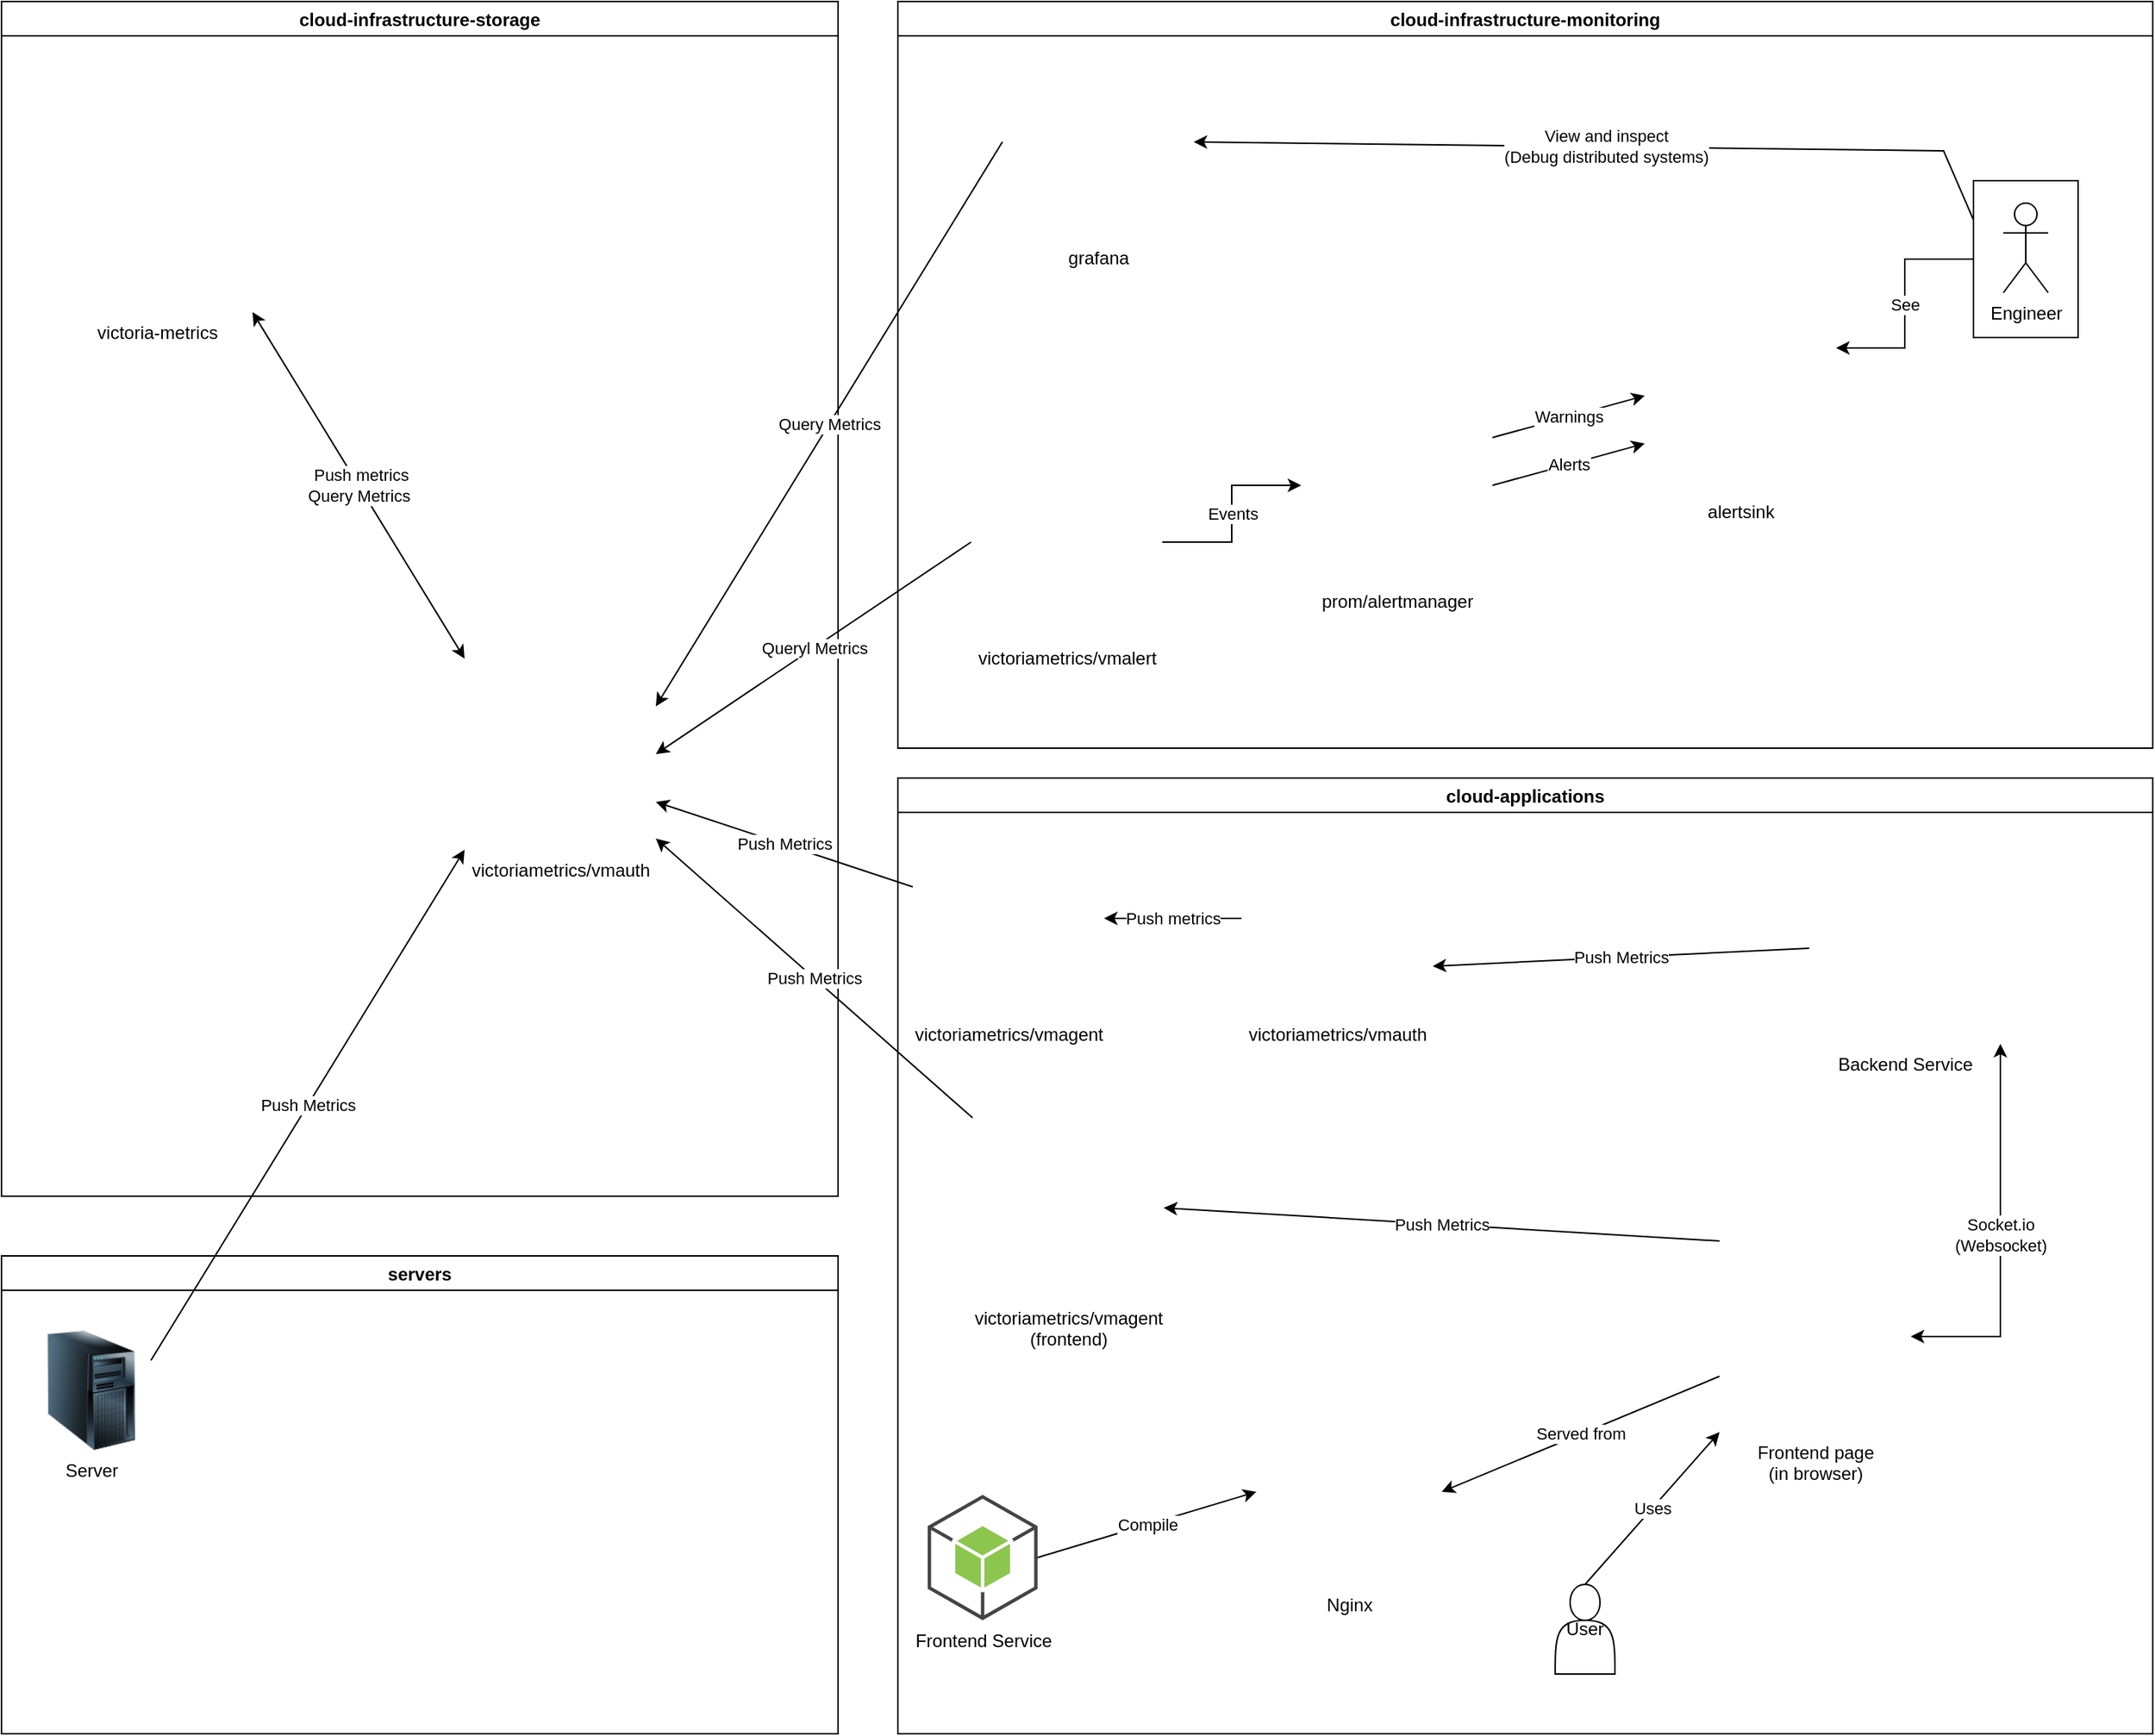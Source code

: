 <mxfile version="20.3.0" type="device"><diagram id="92SBpQTzjibv6ayXNiNW" name="Page-1"><mxGraphModel dx="1422" dy="861" grid="1" gridSize="10" guides="1" tooltips="1" connect="1" arrows="1" fold="1" page="1" pageScale="1" pageWidth="827" pageHeight="1169" math="0" shadow="0"><root><mxCell id="0"/><mxCell id="1" parent="0"/><mxCell id="h9Q-QWtB2pq_44gZU6Tq-1" value="cloud-applications" style="swimlane;" parent="1" vertex="1"><mxGeometry x="640" y="520" width="840" height="640" as="geometry"/></mxCell><mxCell id="h9Q-QWtB2pq_44gZU6Tq-44" value="Backend Service" style="shape=image;html=1;verticalAlign=top;verticalLabelPosition=bottom;labelBackgroundColor=#ffffff;imageAspect=0;aspect=fixed;image=https://cdn1.iconfinder.com/data/icons/social-media-2106/24/social_media_social_media_logo_docker-128.png" parent="h9Q-QWtB2pq_44gZU6Tq-1" vertex="1"><mxGeometry x="610" y="50" width="128" height="128" as="geometry"/></mxCell><mxCell id="h9Q-QWtB2pq_44gZU6Tq-46" value="victoriametrics/vmauth" style="shape=image;html=1;verticalAlign=top;verticalLabelPosition=bottom;labelBackgroundColor=#ffffff;imageAspect=0;aspect=fixed;image=https://cdn0.iconfinder.com/data/icons/social-media-2104/24/social_media_social_media_logo_docker-128.png" parent="h9Q-QWtB2pq_44gZU6Tq-1" vertex="1"><mxGeometry x="230" y="30" width="128" height="128" as="geometry"/></mxCell><mxCell id="h9Q-QWtB2pq_44gZU6Tq-48" value="Push Metrics" style="endArrow=classic;html=1;rounded=0;exitX=0;exitY=0.5;exitDx=0;exitDy=0;entryX=1;entryY=0.75;entryDx=0;entryDy=0;" parent="h9Q-QWtB2pq_44gZU6Tq-1" source="h9Q-QWtB2pq_44gZU6Tq-44" target="h9Q-QWtB2pq_44gZU6Tq-46" edge="1"><mxGeometry width="50" height="50" relative="1" as="geometry"><mxPoint x="340" y="320" as="sourcePoint"/><mxPoint x="540" y="150" as="targetPoint"/><Array as="points"/></mxGeometry></mxCell><mxCell id="h9Q-QWtB2pq_44gZU6Tq-49" value="Nginx" style="shape=image;html=1;verticalAlign=top;verticalLabelPosition=bottom;labelBackgroundColor=#ffffff;imageAspect=0;aspect=fixed;image=https://cdn0.iconfinder.com/data/icons/social-media-2104/24/social_media_social_media_logo_docker-128.png" parent="h9Q-QWtB2pq_44gZU6Tq-1" vertex="1"><mxGeometry x="240" y="416" width="124" height="124" as="geometry"/></mxCell><mxCell id="h9Q-QWtB2pq_44gZU6Tq-51" value="Compile" style="endArrow=classic;html=1;rounded=0;entryX=0;entryY=0.5;entryDx=0;entryDy=0;exitX=1;exitY=0.5;exitDx=0;exitDy=0;exitPerimeter=0;" parent="h9Q-QWtB2pq_44gZU6Tq-1" source="h9Q-QWtB2pq_44gZU6Tq-52" target="h9Q-QWtB2pq_44gZU6Tq-49" edge="1"><mxGeometry width="50" height="50" relative="1" as="geometry"><mxPoint x="200" y="260" as="sourcePoint"/><mxPoint x="250" y="210" as="targetPoint"/></mxGeometry></mxCell><mxCell id="h9Q-QWtB2pq_44gZU6Tq-52" value="&lt;span style=&quot;background-color: rgb(255, 255, 255);&quot;&gt;Frontend Service&lt;/span&gt;" style="outlineConnect=0;dashed=0;verticalLabelPosition=bottom;verticalAlign=top;align=center;html=1;shape=mxgraph.aws3.android;fillColor=#8CC64F;gradientColor=none;" parent="h9Q-QWtB2pq_44gZU6Tq-1" vertex="1"><mxGeometry x="20" y="480" width="73.5" height="84" as="geometry"/></mxCell><mxCell id="h9Q-QWtB2pq_44gZU6Tq-57" value="Socket.io&lt;br&gt;(Websocket)" style="edgeStyle=orthogonalEdgeStyle;rounded=0;orthogonalLoop=1;jettySize=auto;html=1;endArrow=classic;endFill=1;entryX=1;entryY=1;entryDx=0;entryDy=0;strokeColor=default;startArrow=classic;startFill=1;" parent="h9Q-QWtB2pq_44gZU6Tq-1" source="h9Q-QWtB2pq_44gZU6Tq-53" target="h9Q-QWtB2pq_44gZU6Tq-44" edge="1"><mxGeometry relative="1" as="geometry"><mxPoint x="422" y="284" as="targetPoint"/><Array as="points"><mxPoint x="738" y="374"/></Array></mxGeometry></mxCell><mxCell id="h9Q-QWtB2pq_44gZU6Tq-53" value="Frontend page&lt;br&gt;(in browser)" style="shape=image;html=1;verticalAlign=top;verticalLabelPosition=bottom;labelBackgroundColor=#ffffff;imageAspect=0;aspect=fixed;image=https://cdn4.iconfinder.com/data/icons/online-marketing-hand-drawn-vol-4/52/web__globe__data__technology__list__menu__webpage-128.png" parent="h9Q-QWtB2pq_44gZU6Tq-1" vertex="1"><mxGeometry x="550" y="310" width="128" height="128" as="geometry"/></mxCell><mxCell id="h9Q-QWtB2pq_44gZU6Tq-54" value="Served from" style="endArrow=classic;html=1;rounded=0;entryX=1;entryY=0.5;entryDx=0;entryDy=0;" parent="h9Q-QWtB2pq_44gZU6Tq-1" source="h9Q-QWtB2pq_44gZU6Tq-53" target="h9Q-QWtB2pq_44gZU6Tq-49" edge="1"><mxGeometry width="50" height="50" relative="1" as="geometry"><mxPoint x="160" y="190" as="sourcePoint"/><mxPoint x="210" y="140" as="targetPoint"/><Array as="points"/></mxGeometry></mxCell><mxCell id="h9Q-QWtB2pq_44gZU6Tq-55" value="Push Metrics" style="endArrow=classic;html=1;rounded=0;exitX=0;exitY=0;exitDx=0;exitDy=0;" parent="h9Q-QWtB2pq_44gZU6Tq-1" source="h9Q-QWtB2pq_44gZU6Tq-53" target="fVPIzBJgp_zjE1oveE9l-2" edge="1"><mxGeometry width="50" height="50" relative="1" as="geometry"><mxPoint x="330" y="270" as="sourcePoint"/><mxPoint x="380" y="220" as="targetPoint"/></mxGeometry></mxCell><mxCell id="h9Q-QWtB2pq_44gZU6Tq-63" value="User" style="shape=actor;whiteSpace=wrap;html=1;" parent="h9Q-QWtB2pq_44gZU6Tq-1" vertex="1"><mxGeometry x="440" y="540" width="40" height="60" as="geometry"/></mxCell><mxCell id="h9Q-QWtB2pq_44gZU6Tq-65" value="Uses" style="endArrow=classic;html=1;rounded=0;strokeColor=default;entryX=0;entryY=1;entryDx=0;entryDy=0;exitX=0.5;exitY=0;exitDx=0;exitDy=0;" parent="h9Q-QWtB2pq_44gZU6Tq-1" source="h9Q-QWtB2pq_44gZU6Tq-63" target="h9Q-QWtB2pq_44gZU6Tq-53" edge="1"><mxGeometry width="50" height="50" relative="1" as="geometry"><mxPoint x="380" y="540" as="sourcePoint"/><mxPoint x="430" y="490" as="targetPoint"/></mxGeometry></mxCell><mxCell id="p3U8EqqHj6WfiFJQHVGO-1" value="victoriametrics/vmagent" style="shape=image;html=1;verticalAlign=top;verticalLabelPosition=bottom;labelBackgroundColor=#ffffff;imageAspect=0;aspect=fixed;image=https://cdn0.iconfinder.com/data/icons/social-media-2104/24/social_media_social_media_logo_docker-128.png" parent="h9Q-QWtB2pq_44gZU6Tq-1" vertex="1"><mxGeometry x="10" y="30" width="128" height="128" as="geometry"/></mxCell><mxCell id="h9Q-QWtB2pq_44gZU6Tq-47" value="Push metrics" style="endArrow=classic;html=1;rounded=0;exitX=0;exitY=0.5;exitDx=0;exitDy=0;" parent="h9Q-QWtB2pq_44gZU6Tq-1" source="h9Q-QWtB2pq_44gZU6Tq-46" target="p3U8EqqHj6WfiFJQHVGO-1" edge="1"><mxGeometry width="50" height="50" relative="1" as="geometry"><mxPoint x="-200" y="10" as="sourcePoint"/><mxPoint x="-150" y="-40" as="targetPoint"/><Array as="points"/></mxGeometry></mxCell><mxCell id="fVPIzBJgp_zjE1oveE9l-2" value="victoriametrics/vmagent&lt;br&gt;(frontend)" style="shape=image;html=1;verticalAlign=top;verticalLabelPosition=bottom;labelBackgroundColor=#ffffff;imageAspect=0;aspect=fixed;image=https://cdn0.iconfinder.com/data/icons/social-media-2104/24/social_media_social_media_logo_docker-128.png" parent="h9Q-QWtB2pq_44gZU6Tq-1" vertex="1"><mxGeometry x="50" y="220" width="128" height="128" as="geometry"/></mxCell><mxCell id="h9Q-QWtB2pq_44gZU6Tq-2" value="cloud-infrastructure-monitoring" style="swimlane;" parent="1" vertex="1"><mxGeometry x="640" width="840" height="500" as="geometry"/></mxCell><mxCell id="h9Q-QWtB2pq_44gZU6Tq-18" value="victoriametrics/vmalert" style="shape=image;html=1;verticalAlign=top;verticalLabelPosition=bottom;labelBackgroundColor=#ffffff;imageAspect=0;aspect=fixed;image=https://cdn0.iconfinder.com/data/icons/social-media-2104/24/social_media_social_media_logo_docker-128.png" parent="h9Q-QWtB2pq_44gZU6Tq-2" vertex="1"><mxGeometry x="49" y="298" width="128" height="128" as="geometry"/></mxCell><mxCell id="h9Q-QWtB2pq_44gZU6Tq-20" value="prom/alertmanager" style="shape=image;html=1;verticalAlign=top;verticalLabelPosition=bottom;labelBackgroundColor=#ffffff;imageAspect=0;aspect=fixed;image=https://cdn0.iconfinder.com/data/icons/social-media-2104/24/social_media_social_media_logo_docker-128.png" parent="h9Q-QWtB2pq_44gZU6Tq-2" vertex="1"><mxGeometry x="270" y="260" width="128" height="128" as="geometry"/></mxCell><mxCell id="h9Q-QWtB2pq_44gZU6Tq-16" value="Events" style="edgeStyle=orthogonalEdgeStyle;rounded=0;orthogonalLoop=1;jettySize=auto;html=1;endArrow=classic;endFill=1;exitX=1;exitY=0.5;exitDx=0;exitDy=0;entryX=0;entryY=0.5;entryDx=0;entryDy=0;" parent="h9Q-QWtB2pq_44gZU6Tq-2" source="h9Q-QWtB2pq_44gZU6Tq-18" target="h9Q-QWtB2pq_44gZU6Tq-20" edge="1"><mxGeometry relative="1" as="geometry"><mxPoint x="200" y="320" as="sourcePoint"/><mxPoint x="242" y="274" as="targetPoint"/></mxGeometry></mxCell><mxCell id="h9Q-QWtB2pq_44gZU6Tq-21" value="grafana" style="shape=image;html=1;verticalAlign=top;verticalLabelPosition=bottom;labelBackgroundColor=#ffffff;imageAspect=0;aspect=fixed;image=https://cdn0.iconfinder.com/data/icons/social-media-2104/24/social_media_social_media_logo_docker-128.png" parent="h9Q-QWtB2pq_44gZU6Tq-2" vertex="1"><mxGeometry x="70" y="30" width="128" height="128" as="geometry"/></mxCell><mxCell id="h9Q-QWtB2pq_44gZU6Tq-27" value="Alerts" style="endArrow=classic;html=1;rounded=0;exitX=1;exitY=0.5;exitDx=0;exitDy=0;entryX=0;entryY=0.75;entryDx=0;entryDy=0;" parent="h9Q-QWtB2pq_44gZU6Tq-2" source="h9Q-QWtB2pq_44gZU6Tq-20" target="I9llCY08eDA8X1P5yvDg-1" edge="1"><mxGeometry width="50" height="50" relative="1" as="geometry"><mxPoint x="420" y="570" as="sourcePoint"/><mxPoint x="530" y="333.89" as="targetPoint"/></mxGeometry></mxCell><mxCell id="h9Q-QWtB2pq_44gZU6Tq-28" value="Warnings" style="endArrow=classic;html=1;rounded=0;exitX=1;exitY=0.25;exitDx=0;exitDy=0;entryX=0;entryY=0.5;entryDx=0;entryDy=0;" parent="h9Q-QWtB2pq_44gZU6Tq-2" source="h9Q-QWtB2pq_44gZU6Tq-20" target="I9llCY08eDA8X1P5yvDg-1" edge="1"><mxGeometry width="50" height="50" relative="1" as="geometry"><mxPoint x="358" y="244" as="sourcePoint"/><mxPoint x="524" y="212.5" as="targetPoint"/></mxGeometry></mxCell><mxCell id="h9Q-QWtB2pq_44gZU6Tq-32" value="See" style="edgeStyle=orthogonalEdgeStyle;rounded=0;orthogonalLoop=1;jettySize=auto;html=1;endArrow=classic;endFill=1;exitX=0;exitY=0.5;exitDx=0;exitDy=0;entryX=1;entryY=0.25;entryDx=0;entryDy=0;" parent="h9Q-QWtB2pq_44gZU6Tq-2" source="h9Q-QWtB2pq_44gZU6Tq-35" target="I9llCY08eDA8X1P5yvDg-1" edge="1"><mxGeometry relative="1" as="geometry"><mxPoint x="690" y="190" as="sourcePoint"/><mxPoint x="610" y="180" as="targetPoint"/></mxGeometry></mxCell><mxCell id="h9Q-QWtB2pq_44gZU6Tq-38" value="" style="group" parent="h9Q-QWtB2pq_44gZU6Tq-2" vertex="1" connectable="0"><mxGeometry x="720" y="120" width="70" height="105" as="geometry"/></mxCell><mxCell id="h9Q-QWtB2pq_44gZU6Tq-35" value="" style="rounded=0;whiteSpace=wrap;html=1;" parent="h9Q-QWtB2pq_44gZU6Tq-38" vertex="1"><mxGeometry width="70" height="105" as="geometry"/></mxCell><mxCell id="h9Q-QWtB2pq_44gZU6Tq-30" value="Engineer" style="shape=umlActor;verticalLabelPosition=bottom;verticalAlign=top;html=1;outlineConnect=0;" parent="h9Q-QWtB2pq_44gZU6Tq-38" vertex="1"><mxGeometry x="20" y="15" width="30" height="60" as="geometry"/></mxCell><mxCell id="h9Q-QWtB2pq_44gZU6Tq-62" value="View and inspect&lt;br&gt;(Debug distributed systems)" style="endArrow=classic;html=1;rounded=0;strokeColor=default;entryX=1;entryY=0.5;entryDx=0;entryDy=0;exitX=0;exitY=0.25;exitDx=0;exitDy=0;" parent="h9Q-QWtB2pq_44gZU6Tq-2" source="h9Q-QWtB2pq_44gZU6Tq-35" target="h9Q-QWtB2pq_44gZU6Tq-21" edge="1"><mxGeometry width="50" height="50" relative="1" as="geometry"><mxPoint x="870" y="140" as="sourcePoint"/><mxPoint x="920" y="90" as="targetPoint"/><Array as="points"><mxPoint x="700" y="100"/></Array></mxGeometry></mxCell><mxCell id="I9llCY08eDA8X1P5yvDg-1" value="alertsink" style="shape=image;html=1;verticalAlign=top;verticalLabelPosition=bottom;labelBackgroundColor=#ffffff;imageAspect=0;aspect=fixed;image=https://cdn0.iconfinder.com/data/icons/social-media-2104/24/social_media_social_media_logo_docker-128.png" vertex="1" parent="h9Q-QWtB2pq_44gZU6Tq-2"><mxGeometry x="500" y="200" width="128" height="128" as="geometry"/></mxCell><mxCell id="h9Q-QWtB2pq_44gZU6Tq-3" value="servers" style="swimlane;" parent="1" vertex="1"><mxGeometry x="40" y="840" width="560" height="320" as="geometry"/></mxCell><mxCell id="h9Q-QWtB2pq_44gZU6Tq-39" value="Server" style="image;html=1;image=img/lib/clip_art/computers/Server_Tower_128x128.png" parent="h9Q-QWtB2pq_44gZU6Tq-3" vertex="1"><mxGeometry x="20" y="50" width="80" height="80" as="geometry"/></mxCell><mxCell id="h9Q-QWtB2pq_44gZU6Tq-5" value="cloud-infrastructure-storage" style="swimlane;" parent="1" vertex="1"><mxGeometry x="40" width="560" height="800" as="geometry"/></mxCell><mxCell id="h9Q-QWtB2pq_44gZU6Tq-12" value="&amp;nbsp;Push metrics&lt;br&gt;Query Metrics" style="endArrow=classic;startArrow=classic;html=1;rounded=0;exitX=0;exitY=0;exitDx=0;exitDy=0;entryX=1;entryY=1;entryDx=0;entryDy=0;" parent="h9Q-QWtB2pq_44gZU6Tq-5" source="h9Q-QWtB2pq_44gZU6Tq-17" target="h9Q-QWtB2pq_44gZU6Tq-42" edge="1"><mxGeometry width="50" height="50" relative="1" as="geometry"><mxPoint x="240" y="210" as="sourcePoint"/><mxPoint x="130" y="122.857" as="targetPoint"/></mxGeometry></mxCell><mxCell id="h9Q-QWtB2pq_44gZU6Tq-17" value="victoriametrics/vmauth" style="shape=image;html=1;verticalAlign=top;verticalLabelPosition=bottom;labelBackgroundColor=#ffffff;imageAspect=0;aspect=fixed;image=https://cdn0.iconfinder.com/data/icons/social-media-2104/24/social_media_social_media_logo_docker-128.png" parent="h9Q-QWtB2pq_44gZU6Tq-5" vertex="1"><mxGeometry x="310" y="440" width="128" height="128" as="geometry"/></mxCell><mxCell id="h9Q-QWtB2pq_44gZU6Tq-42" value="victoria-metrics" style="shape=image;html=1;verticalAlign=top;verticalLabelPosition=bottom;labelBackgroundColor=#ffffff;imageAspect=0;aspect=fixed;image=https://cdn0.iconfinder.com/data/icons/social-media-2104/24/social_media_social_media_logo_docker-128.png" parent="h9Q-QWtB2pq_44gZU6Tq-5" vertex="1"><mxGeometry x="40" y="80" width="128" height="128" as="geometry"/></mxCell><mxCell id="h9Q-QWtB2pq_44gZU6Tq-11" value="Query Metrics" style="endArrow=classic;html=1;rounded=0;entryX=1;entryY=0.25;entryDx=0;entryDy=0;exitX=0;exitY=0.5;exitDx=0;exitDy=0;" parent="1" source="h9Q-QWtB2pq_44gZU6Tq-21" target="h9Q-QWtB2pq_44gZU6Tq-17" edge="1"><mxGeometry width="50" height="50" relative="1" as="geometry"><mxPoint x="680" y="133.825" as="sourcePoint"/><mxPoint x="525" y="245" as="targetPoint"/></mxGeometry></mxCell><mxCell id="h9Q-QWtB2pq_44gZU6Tq-14" value="Queryl Metrics" style="endArrow=classic;html=1;rounded=0;entryX=1;entryY=0.5;entryDx=0;entryDy=0;exitX=0;exitY=0.5;exitDx=0;exitDy=0;" parent="1" source="h9Q-QWtB2pq_44gZU6Tq-18" target="h9Q-QWtB2pq_44gZU6Tq-17" edge="1"><mxGeometry width="50" height="50" relative="1" as="geometry"><mxPoint x="680" y="274" as="sourcePoint"/><mxPoint x="530" y="285" as="targetPoint"/></mxGeometry></mxCell><mxCell id="h9Q-QWtB2pq_44gZU6Tq-40" value="Push Metrics" style="endArrow=classic;html=1;rounded=0;entryX=0;entryY=1;entryDx=0;entryDy=0;exitX=1;exitY=0.25;exitDx=0;exitDy=0;" parent="1" source="h9Q-QWtB2pq_44gZU6Tq-39" target="h9Q-QWtB2pq_44gZU6Tq-17" edge="1"><mxGeometry width="50" height="50" relative="1" as="geometry"><mxPoint x="510" y="500" as="sourcePoint"/><mxPoint x="560" y="450" as="targetPoint"/></mxGeometry></mxCell><mxCell id="p3U8EqqHj6WfiFJQHVGO-2" value="Push Metrics" style="endArrow=classic;html=1;rounded=0;entryX=1;entryY=0.75;entryDx=0;entryDy=0;" parent="1" source="p3U8EqqHj6WfiFJQHVGO-1" target="h9Q-QWtB2pq_44gZU6Tq-17" edge="1"><mxGeometry width="50" height="50" relative="1" as="geometry"><mxPoint x="530" y="630" as="sourcePoint"/><mxPoint x="580" y="580" as="targetPoint"/></mxGeometry></mxCell><mxCell id="fVPIzBJgp_zjE1oveE9l-3" value="Push Metrics" style="endArrow=classic;html=1;rounded=0;" parent="1" source="fVPIzBJgp_zjE1oveE9l-2" target="h9Q-QWtB2pq_44gZU6Tq-17" edge="1"><mxGeometry width="50" height="50" relative="1" as="geometry"><mxPoint x="660.0" y="602.847" as="sourcePoint"/><mxPoint x="488" y="546" as="targetPoint"/></mxGeometry></mxCell></root></mxGraphModel></diagram></mxfile>